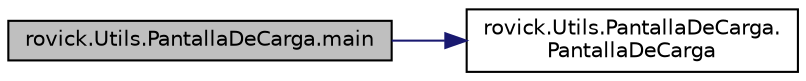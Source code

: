 digraph "rovick.Utils.PantallaDeCarga.main"
{
  edge [fontname="Helvetica",fontsize="10",labelfontname="Helvetica",labelfontsize="10"];
  node [fontname="Helvetica",fontsize="10",shape=record];
  rankdir="LR";
  Node12 [label="rovick.Utils.PantallaDeCarga.main",height=0.2,width=0.4,color="black", fillcolor="grey75", style="filled", fontcolor="black"];
  Node12 -> Node13 [color="midnightblue",fontsize="10",style="solid",fontname="Helvetica"];
  Node13 [label="rovick.Utils.PantallaDeCarga.\lPantallaDeCarga",height=0.2,width=0.4,color="black", fillcolor="white", style="filled",URL="$classrovick_1_1Utils_1_1PantallaDeCarga.html#ac7fe8ffc67ca900231aa540056d8cccb"];
}
